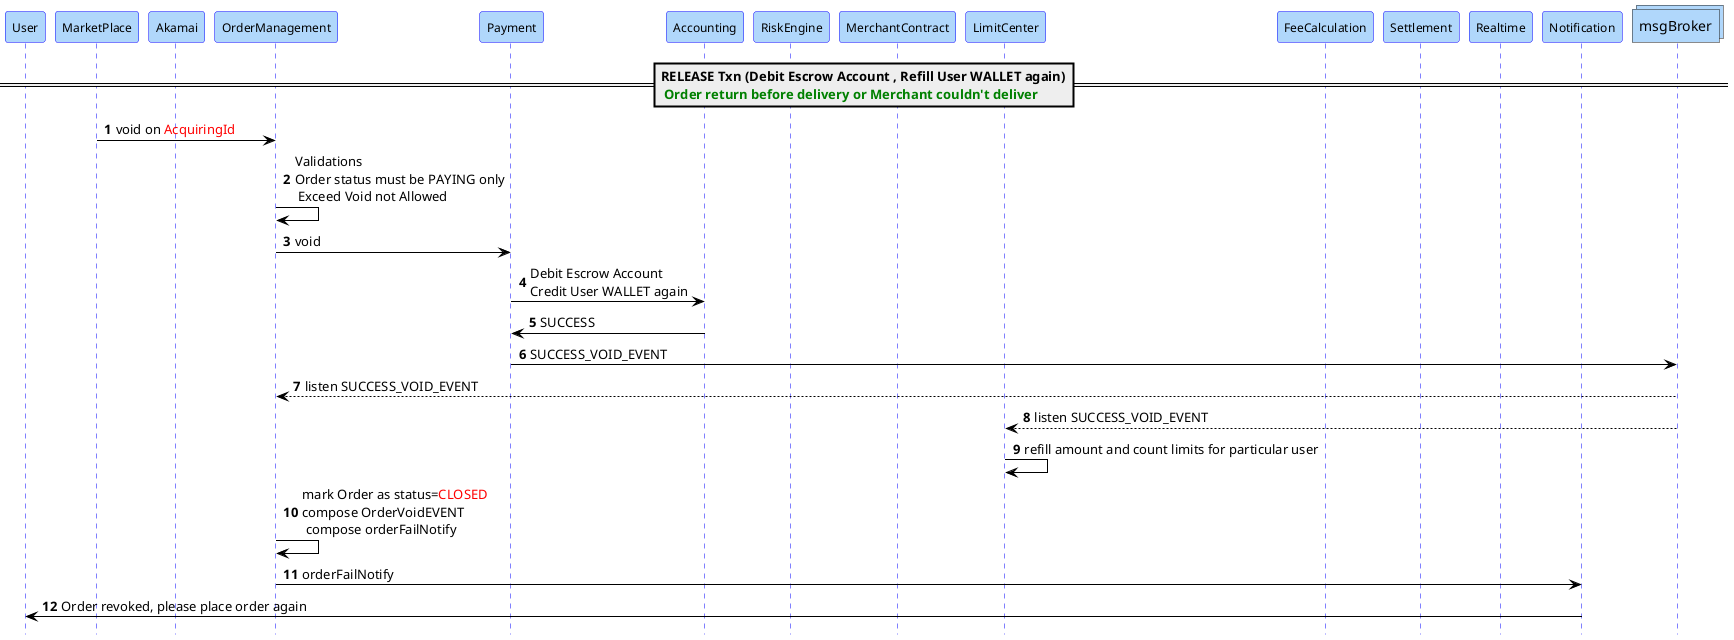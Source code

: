 @startuml
hide footbox

skinparam sequence {
  ArrowColor black
  LifeLineBorderColor blue
  LifeLineBackgroundColor #B0D7FB
  NoteBorderColor blue

  ParticipantBorderColor blue
  ParticipantBackgroundColor #B0D7FB
  ParticipantFontSize 12

  ActorBorderColor blue
  ActorBackgroundColor #B0D7FB
  ActorFontSize 12

}

participant User as user
participant MarketPlace as merchant
participant Akamai as waf
participant OrderManagement as aqc
participant Payment as payment
participant Accounting as accounting
participant RiskEngine as risk
participant MerchantContract as contract
participant LimitCenter as lc
participant FeeCalculation as fee
participant Settlement as settle
participant Realtime as realtime
participant Notification as notification
collections msgBroker #B0D7FB

autonumber

== RELEASE Txn (Debit Escrow Account , Refill User WALLET again)\n <font color=green>Order return before delivery or Merchant couldn't deliver==
merchant -> aqc : void on <font color=red>AcquiringId
aqc ->aqc : Validations\nOrder status must be PAYING only\n Exceed Void not Allowed
aqc -> payment : void
payment -> accounting : Debit Escrow Account\nCredit User WALLET again
accounting -> payment : SUCCESS
payment -> msgBroker : SUCCESS_VOID_EVENT
msgBroker --> aqc : listen SUCCESS_VOID_EVENT
msgBroker --> lc : listen SUCCESS_VOID_EVENT
lc -> lc : refill amount and count limits for particular user
aqc -> aqc : mark Order as status=<font color=red>CLOSED\ncompose OrderVoidEVENT\n compose orderFailNotify
aqc -> notification : orderFailNotify
notification -> user : Order revoked, please place order again
@enduml